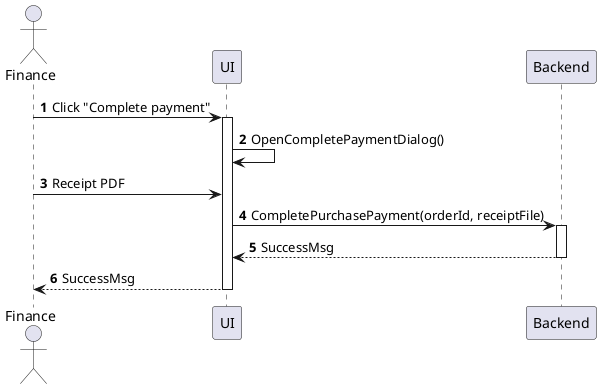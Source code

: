@startuml purchase-order-complete-payment
autonumber

actor "Finance" as a
participant UI as f
participant Backend as b

a -> f : Click "Complete payment"
activate f
f -> f : OpenCompletePaymentDialog()
a -> f : Receipt PDF
f -> b : CompletePurchasePayment(orderId, receiptFile)
activate b
return SuccessMsg
return SuccessMsg
@enduml